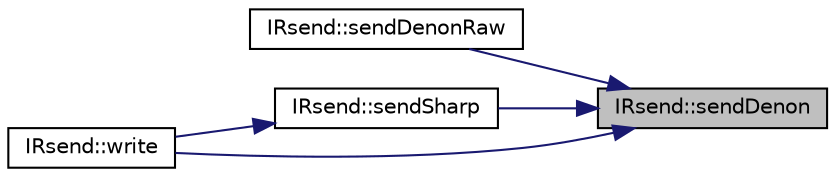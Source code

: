 digraph "IRsend::sendDenon"
{
 // LATEX_PDF_SIZE
  edge [fontname="Helvetica",fontsize="10",labelfontname="Helvetica",labelfontsize="10"];
  node [fontname="Helvetica",fontsize="10",shape=record];
  rankdir="RL";
  Node1 [label="IRsend::sendDenon",height=0.2,width=0.4,color="black", fillcolor="grey75", style="filled", fontcolor="black",tooltip=" "];
  Node1 -> Node2 [dir="back",color="midnightblue",fontsize="10",style="solid",fontname="Helvetica"];
  Node2 [label="IRsend::sendDenonRaw",height=0.2,width=0.4,color="black", fillcolor="white", style="filled",URL="$group___decoder.html#ga24eb15e28a8cbfa9a19e106ebd736731",tooltip=" "];
  Node1 -> Node3 [dir="back",color="midnightblue",fontsize="10",style="solid",fontname="Helvetica"];
  Node3 [label="IRsend::sendSharp",height=0.2,width=0.4,color="black", fillcolor="white", style="filled",URL="$group___decoder.html#ga81b608682a7f7f89e0b1fd00756bb714",tooltip=" "];
  Node3 -> Node4 [dir="back",color="midnightblue",fontsize="10",style="solid",fontname="Helvetica"];
  Node4 [label="IRsend::write",height=0.2,width=0.4,color="black", fillcolor="white", style="filled",URL="$group___sending.html#ga567f59869ebc6c7f53d0dc9b360dd4c3",tooltip=" "];
  Node1 -> Node4 [dir="back",color="midnightblue",fontsize="10",style="solid",fontname="Helvetica"];
}
